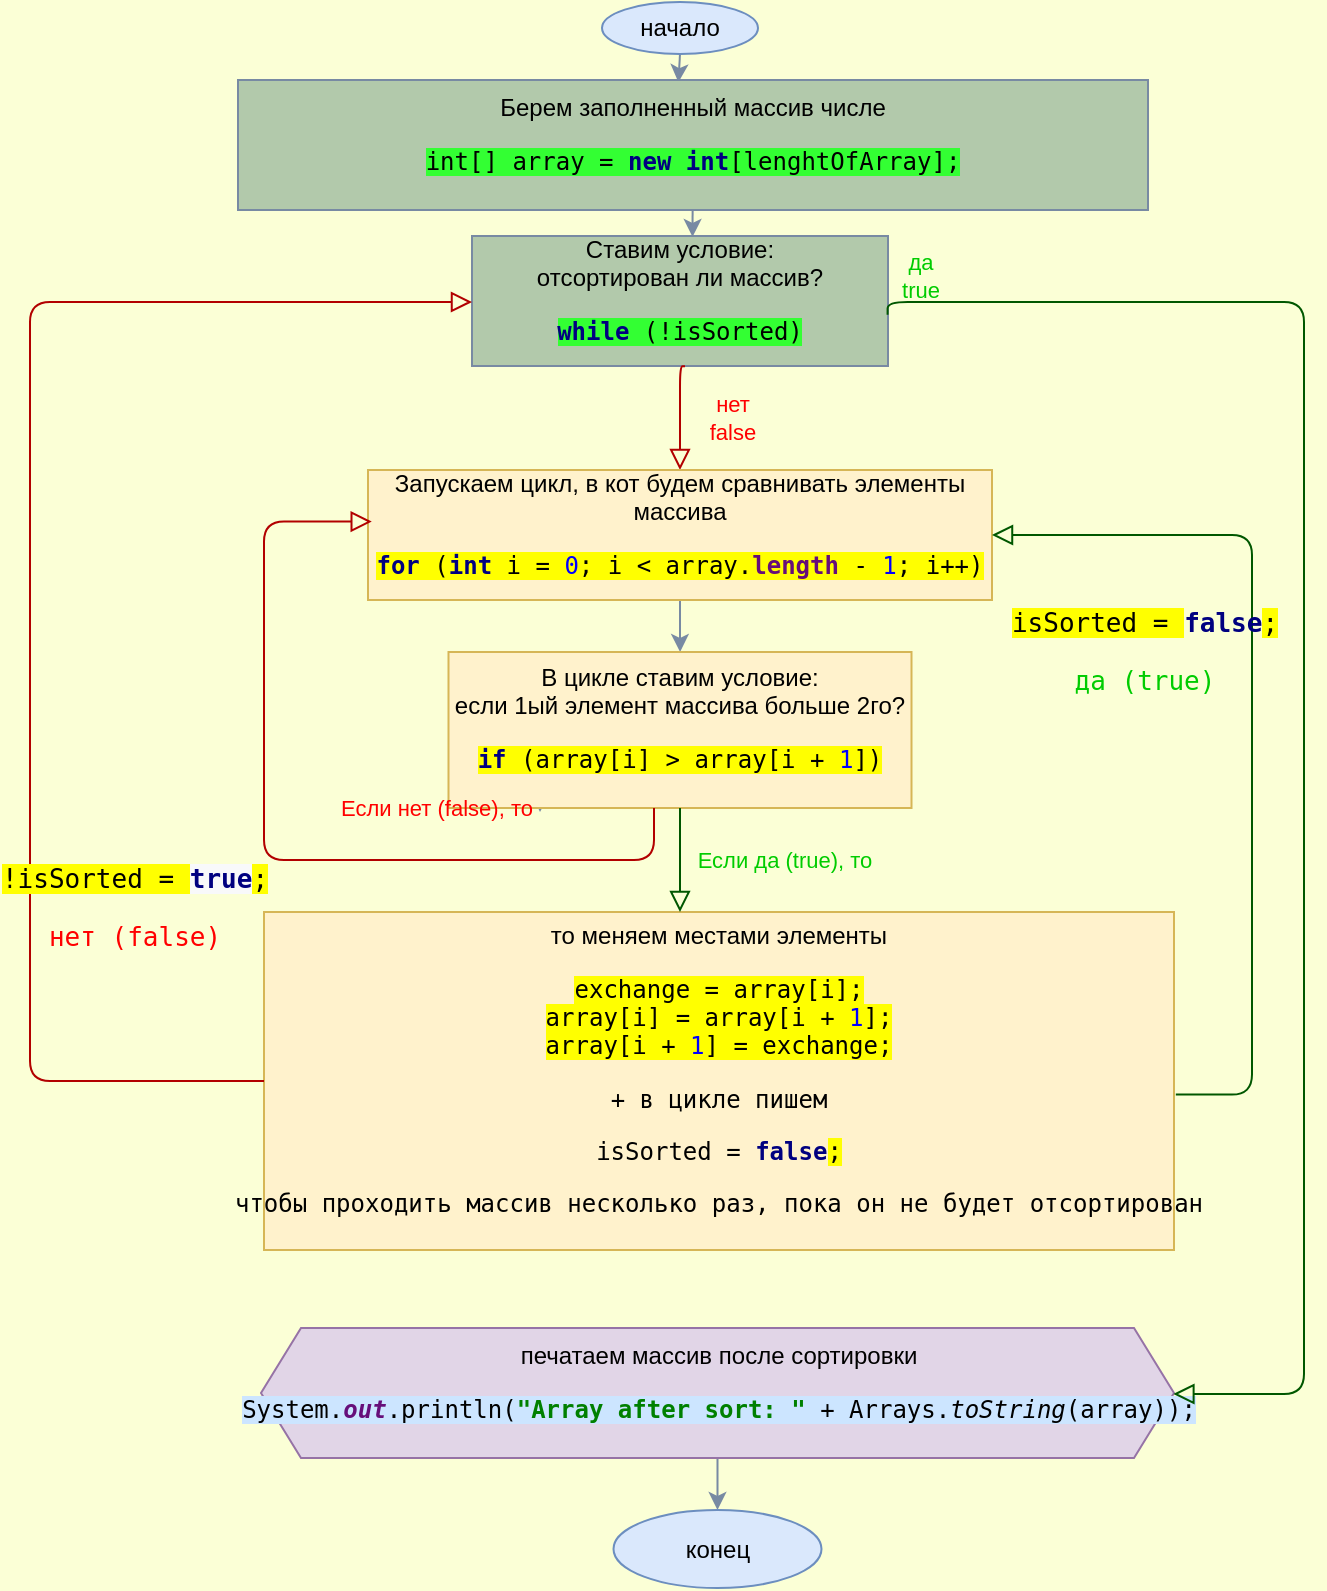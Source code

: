 <mxfile version="14.1.8" type="device"><diagram id="C5RBs43oDa-KdzZeNtuy" name="Page-1"><mxGraphModel dx="1483" dy="829" grid="1" gridSize="13" guides="0" tooltips="1" connect="1" arrows="1" fold="1" page="1" pageScale="1" pageWidth="200" pageHeight="200" background="#FBFFD6" math="0" shadow="0"><root><mxCell id="WIyWlLk6GJQsqaUBKTNV-0"/><mxCell id="WIyWlLk6GJQsqaUBKTNV-1" parent="WIyWlLk6GJQsqaUBKTNV-0"/><mxCell id="WIyWlLk6GJQsqaUBKTNV-3" value="&lt;font color=&quot;#000000&quot;&gt;Ставим условие: &lt;br&gt;отсортирован ли массив?&lt;br&gt;&lt;/font&gt;&lt;pre style=&quot;color: rgb(0 , 0 , 0) ; font-family: &amp;#34;jetbrains mono&amp;#34; , monospace&quot;&gt;&lt;span style=&quot;background-color: rgb(51 , 255 , 51)&quot;&gt;&lt;span style=&quot;color: rgb(0 , 0 , 128) ; font-weight: bold&quot;&gt;while &lt;/span&gt;(!isSorted)&lt;/span&gt;&lt;/pre&gt;" style="whiteSpace=wrap;html=1;fontSize=12;glass=0;strokeWidth=1;shadow=0;fillColor=#B2C9AB;strokeColor=#788AA3;fontColor=#46495D;" parent="WIyWlLk6GJQsqaUBKTNV-1" vertex="1"><mxGeometry x="312" y="117" width="208" height="65" as="geometry"/></mxCell><mxCell id="WIyWlLk6GJQsqaUBKTNV-4" value="Yes" style="html=1;jettySize=auto;orthogonalLoop=1;fontSize=11;endArrow=block;endFill=0;endSize=8;strokeWidth=1;shadow=0;labelBackgroundColor=none;edgeStyle=orthogonalEdgeStyle;strokeColor=#788AA3;fontColor=#46495D;" parent="WIyWlLk6GJQsqaUBKTNV-1" edge="1"><mxGeometry y="20" relative="1" as="geometry"><mxPoint as="offset"/><mxPoint x="346" y="365" as="sourcePoint"/><mxPoint x="346" y="405" as="targetPoint"/></mxGeometry></mxCell><mxCell id="WIyWlLk6GJQsqaUBKTNV-5" value="&lt;font color=&quot;#ff0000&quot;&gt;нет&lt;br&gt;false&lt;/font&gt;" style="edgeStyle=orthogonalEdgeStyle;html=1;jettySize=auto;orthogonalLoop=1;fontSize=11;endArrow=block;endFill=0;endSize=8;strokeWidth=1;shadow=0;labelBackgroundColor=none;strokeColor=#B20000;fontColor=#46495D;exitX=0.512;exitY=1.002;exitDx=0;exitDy=0;exitPerimeter=0;fillColor=#e51400;" parent="WIyWlLk6GJQsqaUBKTNV-1" source="WIyWlLk6GJQsqaUBKTNV-3" target="WIyWlLk6GJQsqaUBKTNV-7" edge="1"><mxGeometry x="0.054" y="26" relative="1" as="geometry"><mxPoint as="offset"/><mxPoint x="396" y="325" as="sourcePoint"/><Array as="points"><mxPoint x="416" y="182"/></Array></mxGeometry></mxCell><mxCell id="TNhz3M1RHce6u26l8CQq-28" value="" style="edgeStyle=orthogonalEdgeStyle;rounded=1;sketch=0;orthogonalLoop=1;jettySize=auto;html=1;shadow=0;strokeColor=#788AA3;fillColor=#B2C9AB;fontColor=#46495D;" edge="1" parent="WIyWlLk6GJQsqaUBKTNV-1" source="WIyWlLk6GJQsqaUBKTNV-7" target="TNhz3M1RHce6u26l8CQq-27"><mxGeometry relative="1" as="geometry"/></mxCell><mxCell id="WIyWlLk6GJQsqaUBKTNV-7" value="&lt;font color=&quot;#000000&quot;&gt;Запускаем цикл, в кот будем сравнивать элементы массива&lt;br&gt;&lt;/font&gt;&lt;pre style=&quot;color: rgb(0 , 0 , 0) ; font-family: &amp;#34;jetbrains mono&amp;#34; , monospace&quot;&gt;&lt;span style=&quot;background-color: rgb(255 , 255 , 0)&quot;&gt;&lt;span style=&quot;color: rgb(0 , 0 , 128) ; font-weight: bold&quot;&gt;for &lt;/span&gt;(&lt;span style=&quot;color: rgb(0 , 0 , 128) ; font-weight: bold&quot;&gt;int &lt;/span&gt;i = &lt;span style=&quot;color: rgb(0 , 0 , 255)&quot;&gt;0&lt;/span&gt;; i &amp;lt; array.&lt;span style=&quot;color: rgb(102 , 14 , 122) ; font-weight: bold&quot;&gt;length &lt;/span&gt;- &lt;span style=&quot;color: rgb(0 , 0 , 255)&quot;&gt;1&lt;/span&gt;; i++)&lt;/span&gt;&lt;/pre&gt;" style="whiteSpace=wrap;html=1;fontSize=12;glass=0;strokeWidth=1;shadow=0;fillColor=#fff2cc;strokeColor=#d6b656;" parent="WIyWlLk6GJQsqaUBKTNV-1" vertex="1"><mxGeometry x="260" y="234" width="312" height="65" as="geometry"/></mxCell><mxCell id="WIyWlLk6GJQsqaUBKTNV-11" value="&lt;font color=&quot;#000000&quot;&gt;то меняем местами элементы&lt;br&gt;&lt;/font&gt;&lt;pre style=&quot;color: rgb(0 , 0 , 0) ; font-family: &amp;#34;jetbrains mono&amp;#34; , monospace&quot;&gt;&lt;span style=&quot;background-color: rgb(255 , 255 , 0)&quot;&gt;exchange = array[i];&lt;br&gt;array[i] = array[i + &lt;span style=&quot;color: rgb(0 , 0 , 255)&quot;&gt;1&lt;/span&gt;];&lt;br&gt;array[i + &lt;span style=&quot;color: rgb(0 , 0 , 255)&quot;&gt;1&lt;/span&gt;] = exchange;&lt;/span&gt;&lt;/pre&gt;&lt;pre style=&quot;color: rgb(0 , 0 , 0) ; font-family: &amp;#34;jetbrains mono&amp;#34; , monospace&quot;&gt;&lt;span&gt;+ в цикле пишем&lt;/span&gt;&lt;/pre&gt;&lt;pre style=&quot;color: rgb(0 , 0 , 0) ; font-family: &amp;#34;jetbrains mono&amp;#34; , monospace&quot;&gt;isSorted = &lt;span style=&quot;white-space: normal ; color: rgb(0 , 0 , 128) ; font-weight: bold&quot;&gt;false&lt;/span&gt;&lt;span style=&quot;white-space: normal ; background-color: rgb(255 , 255 , 0)&quot;&gt;;&lt;/span&gt;&lt;/pre&gt;&lt;pre style=&quot;color: rgb(0 , 0 , 0) ; font-family: &amp;#34;jetbrains mono&amp;#34; , monospace&quot;&gt;&lt;pre style=&quot;font-family: &amp;#34;jetbrains mono&amp;#34; , monospace&quot;&gt;чтобы проходить массив несколько раз, пока он не будет отсортирован&lt;/pre&gt;&lt;/pre&gt;" style="whiteSpace=wrap;html=1;fontSize=12;glass=0;strokeWidth=1;shadow=0;fillColor=#fff2cc;strokeColor=#d6b656;" parent="WIyWlLk6GJQsqaUBKTNV-1" vertex="1"><mxGeometry x="208" y="455" width="455" height="169" as="geometry"/></mxCell><mxCell id="TNhz3M1RHce6u26l8CQq-10" value="" style="endArrow=classic;html=1;strokeColor=#788AA3;fillColor=#B2C9AB;fontColor=#46495D;exitX=0.5;exitY=1;exitDx=0;exitDy=0;rounded=1;entryX=0.484;entryY=0.017;entryDx=0;entryDy=0;entryPerimeter=0;" edge="1" parent="WIyWlLk6GJQsqaUBKTNV-1" source="TNhz3M1RHce6u26l8CQq-12" target="TNhz3M1RHce6u26l8CQq-13"><mxGeometry width="50" height="50" relative="1" as="geometry"><mxPoint x="416" y="26.0" as="sourcePoint"/><mxPoint x="416" y="78" as="targetPoint"/></mxGeometry></mxCell><mxCell id="TNhz3M1RHce6u26l8CQq-12" value="начало" style="ellipse;whiteSpace=wrap;html=1;strokeColor=#6c8ebf;fillColor=#dae8fc;" vertex="1" parent="WIyWlLk6GJQsqaUBKTNV-1"><mxGeometry x="377" width="78" height="26" as="geometry"/></mxCell><mxCell id="TNhz3M1RHce6u26l8CQq-13" value="&lt;font color=&quot;#000000&quot;&gt;Берем заполненный массив числе&lt;/font&gt;&lt;br&gt;&lt;pre style=&quot;color: rgb(0 , 0 , 0) ; font-family: &amp;#34;jetbrains mono&amp;#34; , monospace&quot;&gt;&lt;span style=&quot;background-color: rgb(51 , 255 , 51)&quot;&gt;int&lt;span style=&quot;font-family: &amp;#34;jetbrains mono&amp;#34; , monospace&quot;&gt;[] array = &lt;/span&gt;&lt;span style=&quot;font-family: &amp;#34;jetbrains mono&amp;#34; , monospace ; color: rgb(0 , 0 , 128) ; font-weight: bold&quot;&gt;new int&lt;/span&gt;&lt;span style=&quot;font-family: &amp;#34;jetbrains mono&amp;#34; , monospace&quot;&gt;[lenghtOfArray];&lt;/span&gt;&lt;/span&gt;&lt;/pre&gt;" style="rounded=0;whiteSpace=wrap;html=1;strokeColor=#788AA3;fillColor=#B2C9AB;fontColor=#46495D;" vertex="1" parent="WIyWlLk6GJQsqaUBKTNV-1"><mxGeometry x="195" y="39" width="455" height="65" as="geometry"/></mxCell><mxCell id="TNhz3M1RHce6u26l8CQq-27" value="&lt;font color=&quot;#000000&quot;&gt;В цикле ставим условие: &lt;br&gt;если 1ый элемент массива больше 2го?&lt;br&gt;&lt;/font&gt;&lt;pre style=&quot;color: rgb(0 , 0 , 0) ; font-family: &amp;#34;jetbrains mono&amp;#34; , monospace&quot;&gt;&lt;span style=&quot;background-color: rgb(255 , 255 , 0)&quot;&gt;&lt;span style=&quot;color: rgb(0 , 0 , 128) ; font-weight: bold&quot;&gt;if &lt;/span&gt;(array[i] &amp;gt; array[i + &lt;span style=&quot;color: rgb(0 , 0 , 255)&quot;&gt;1&lt;/span&gt;])&lt;/span&gt;&lt;/pre&gt;" style="whiteSpace=wrap;html=1;shadow=0;strokeColor=#d6b656;strokeWidth=1;fillColor=#fff2cc;glass=0;" vertex="1" parent="WIyWlLk6GJQsqaUBKTNV-1"><mxGeometry x="300.25" y="325" width="231.5" height="78" as="geometry"/></mxCell><mxCell id="TNhz3M1RHce6u26l8CQq-31" value="&lt;p style=&quot;line-height: 60%&quot;&gt;&lt;/p&gt;&lt;pre style=&quot;color: rgb(0 , 0 , 0) ; font-family: &amp;#34;jetbrains mono&amp;#34; , monospace ; font-size: 13px&quot;&gt;&lt;font style=&quot;font-size: 13px&quot;&gt;&lt;span style=&quot;background-color: rgb(255 , 255 , 0)&quot;&gt;isSorted = &lt;/span&gt;&lt;span style=&quot;color: rgb(0 , 0 , 128) ; font-weight: bold&quot;&gt;false&lt;/span&gt;&lt;span style=&quot;background-color: rgb(255 , 255 , 0)&quot;&gt;;&lt;/span&gt;&lt;br&gt;&lt;/font&gt;&lt;/pre&gt;&lt;pre style=&quot;font-family: &amp;#34;jetbrains mono&amp;#34; , monospace ; font-size: 13px&quot;&gt;&lt;font color=&quot;#00cc00&quot;&gt;да (true)&lt;/font&gt;&lt;/pre&gt;&lt;pre style=&quot;color: rgb(0 , 0 , 0) ; font-size: 12px ; font-family: &amp;#34;jetbrains mono&amp;#34; , monospace&quot;&gt;&lt;/pre&gt;&lt;p&gt;&lt;/p&gt;" style="html=1;jettySize=auto;orthogonalLoop=1;fontSize=11;endArrow=block;endFill=0;endSize=8;strokeWidth=1;shadow=0;labelBackgroundColor=none;edgeStyle=orthogonalEdgeStyle;strokeColor=#005700;fontColor=#46495D;entryX=1;entryY=0.5;entryDx=0;entryDy=0;exitX=1.002;exitY=0.54;exitDx=0;exitDy=0;exitPerimeter=0;fillColor=#008a00;" edge="1" parent="WIyWlLk6GJQsqaUBKTNV-1" source="WIyWlLk6GJQsqaUBKTNV-11" target="WIyWlLk6GJQsqaUBKTNV-7"><mxGeometry x="0.66" y="58" relative="1" as="geometry"><mxPoint as="offset"/><mxPoint x="642" y="572" as="sourcePoint"/><mxPoint x="642" y="364" as="targetPoint"/><Array as="points"><mxPoint x="702" y="546"/><mxPoint x="702" y="267"/></Array></mxGeometry></mxCell><mxCell id="TNhz3M1RHce6u26l8CQq-35" value="&lt;font color=&quot;#00cc00&quot;&gt;Если да (true), то&lt;/font&gt;" style="edgeStyle=orthogonalEdgeStyle;html=1;jettySize=auto;orthogonalLoop=1;fontSize=11;endArrow=block;endFill=0;endSize=8;strokeWidth=1;shadow=0;labelBackgroundColor=none;strokeColor=#005700;fontColor=#46495D;exitX=0.5;exitY=1;exitDx=0;exitDy=0;fillColor=#008a00;" edge="1" parent="WIyWlLk6GJQsqaUBKTNV-1" source="TNhz3M1RHce6u26l8CQq-27" target="WIyWlLk6GJQsqaUBKTNV-11"><mxGeometry y="52" relative="1" as="geometry"><mxPoint as="offset"/><mxPoint x="568.256" y="455.0" as="sourcePoint"/><mxPoint x="572" y="506.22" as="targetPoint"/><Array as="points"><mxPoint x="416" y="455"/></Array></mxGeometry></mxCell><mxCell id="TNhz3M1RHce6u26l8CQq-36" value="&lt;font color=&quot;#ff0000&quot;&gt;Если нет (false), то&lt;br&gt;&lt;/font&gt;" style="edgeStyle=orthogonalEdgeStyle;html=1;jettySize=auto;orthogonalLoop=1;fontSize=11;endArrow=block;endFill=0;endSize=8;strokeWidth=1;shadow=0;labelBackgroundColor=none;strokeColor=#B20000;fontColor=#46495D;entryX=0.006;entryY=0.397;entryDx=0;entryDy=0;fillColor=#e51400;entryPerimeter=0;" edge="1" parent="WIyWlLk6GJQsqaUBKTNV-1" source="TNhz3M1RHce6u26l8CQq-27" target="WIyWlLk6GJQsqaUBKTNV-7"><mxGeometry x="-0.393" y="-26" relative="1" as="geometry"><mxPoint as="offset"/><mxPoint x="377" y="520" as="sourcePoint"/><mxPoint x="179.87" y="555.88" as="targetPoint"/><Array as="points"><mxPoint x="403" y="429"/><mxPoint x="208" y="429"/><mxPoint x="208" y="260"/></Array></mxGeometry></mxCell><mxCell id="TNhz3M1RHce6u26l8CQq-37" value="&lt;p style=&quot;line-height: 60%&quot;&gt;&lt;/p&gt;&lt;pre style=&quot;font-family: &amp;#34;jetbrains mono&amp;#34; , monospace ; font-size: 13px&quot;&gt;&lt;font style=&quot;font-size: 13px&quot;&gt;&lt;span style=&quot;color: rgb(0 , 0 , 0) ; background-color: rgb(255 , 255 , 0)&quot;&gt;!isSorted = &lt;/span&gt;&lt;font color=&quot;#000080&quot;&gt;&lt;span style=&quot;background-color: rgb(248 , 249 , 250)&quot;&gt;&lt;b&gt;true&lt;/b&gt;&lt;/span&gt;&lt;/font&gt;&lt;span style=&quot;color: rgb(0 , 0 , 0) ; background-color: rgb(255 , 255 , 0)&quot;&gt;;&lt;/span&gt;&lt;/font&gt;&lt;/pre&gt;&lt;pre style=&quot;font-family: &amp;#34;jetbrains mono&amp;#34; , monospace ; font-size: 13px&quot;&gt;&lt;font color=&quot;#ff0000&quot;&gt;нет (false)&lt;/font&gt;&lt;/pre&gt;&lt;pre style=&quot;color: rgb(0 , 0 , 0) ; font-size: 12px ; font-family: &amp;#34;jetbrains mono&amp;#34; , monospace&quot;&gt;&lt;/pre&gt;&lt;p&gt;&lt;/p&gt;" style="html=1;jettySize=auto;orthogonalLoop=1;fontSize=11;endArrow=block;endFill=0;endSize=8;strokeWidth=1;shadow=0;labelBackgroundColor=none;edgeStyle=orthogonalEdgeStyle;strokeColor=#B20000;fontColor=#46495D;entryX=0;entryY=0.5;entryDx=0;entryDy=0;exitX=0;exitY=0.5;exitDx=0;exitDy=0;fillColor=#e51400;" edge="1" parent="WIyWlLk6GJQsqaUBKTNV-1" source="WIyWlLk6GJQsqaUBKTNV-11" target="WIyWlLk6GJQsqaUBKTNV-3"><mxGeometry x="-0.441" y="-52" relative="1" as="geometry"><mxPoint as="offset"/><mxPoint x="104.91" y="623.74" as="sourcePoint"/><mxPoint x="13.0" y="312" as="targetPoint"/><Array as="points"><mxPoint x="91" y="540"/><mxPoint x="91" y="150"/><mxPoint x="312" y="150"/></Array></mxGeometry></mxCell><mxCell id="TNhz3M1RHce6u26l8CQq-61" value="" style="edgeStyle=orthogonalEdgeStyle;rounded=1;sketch=0;orthogonalLoop=1;jettySize=auto;html=1;shadow=0;strokeColor=#788AA3;fillColor=#B2C9AB;fontColor=#46495D;" edge="1" parent="WIyWlLk6GJQsqaUBKTNV-1" source="TNhz3M1RHce6u26l8CQq-58" target="TNhz3M1RHce6u26l8CQq-60"><mxGeometry relative="1" as="geometry"/></mxCell><mxCell id="TNhz3M1RHce6u26l8CQq-58" value="&lt;span&gt;печатаем массив после сортировки&lt;/span&gt;&lt;br&gt;&lt;pre style=&quot;font-family: &amp;#34;jetbrains mono&amp;#34; , monospace&quot;&gt;&lt;span style=&quot;background-color: rgb(204 , 229 , 255)&quot;&gt;System.&lt;span style=&quot;color: rgb(102 , 14 , 122) ; font-weight: bold ; font-style: italic&quot;&gt;out&lt;/span&gt;.println(&lt;span style=&quot;color: rgb(0 , 128 , 0) ; font-weight: bold&quot;&gt;&quot;Array after sort: &quot; &lt;/span&gt;+ Arrays.&lt;span style=&quot;font-style: italic&quot;&gt;toString&lt;/span&gt;(array));&lt;/span&gt;&lt;/pre&gt;" style="shape=hexagon;perimeter=hexagonPerimeter2;whiteSpace=wrap;html=1;fixedSize=1;shadow=0;strokeColor=#9673a6;strokeWidth=1;fillColor=#e1d5e7;glass=0;" vertex="1" parent="WIyWlLk6GJQsqaUBKTNV-1"><mxGeometry x="206.5" y="663" width="456.5" height="65" as="geometry"/></mxCell><mxCell id="TNhz3M1RHce6u26l8CQq-60" value="конец" style="ellipse;whiteSpace=wrap;html=1;shadow=0;strokeColor=#6c8ebf;strokeWidth=1;fillColor=#dae8fc;glass=0;" vertex="1" parent="WIyWlLk6GJQsqaUBKTNV-1"><mxGeometry x="382.75" y="754" width="104" height="39" as="geometry"/></mxCell><mxCell id="TNhz3M1RHce6u26l8CQq-68" value="&lt;font color=&quot;#00cc00&quot;&gt;да&lt;br&gt;true&lt;/font&gt;" style="edgeStyle=orthogonalEdgeStyle;html=1;jettySize=auto;orthogonalLoop=1;fontSize=11;endArrow=block;endFill=0;endSize=8;strokeWidth=1;shadow=0;labelBackgroundColor=none;strokeColor=#005700;fontColor=#46495D;exitX=0.999;exitY=0.606;exitDx=0;exitDy=0;exitPerimeter=0;fillColor=#008a00;" edge="1" parent="WIyWlLk6GJQsqaUBKTNV-1" source="WIyWlLk6GJQsqaUBKTNV-3" target="TNhz3M1RHce6u26l8CQq-58"><mxGeometry x="-0.946" y="13" relative="1" as="geometry"><mxPoint as="offset"/><mxPoint x="623.996" y="182.78" as="sourcePoint"/><mxPoint x="627.74" y="234" as="targetPoint"/><Array as="points"><mxPoint x="520" y="150"/><mxPoint x="728" y="150"/><mxPoint x="728" y="696"/></Array></mxGeometry></mxCell><mxCell id="TNhz3M1RHce6u26l8CQq-71" value="" style="endArrow=classic;html=1;strokeColor=#788AA3;fillColor=#B2C9AB;fontColor=#46495D;rounded=1;entryX=0.53;entryY=0.007;entryDx=0;entryDy=0;entryPerimeter=0;" edge="1" parent="WIyWlLk6GJQsqaUBKTNV-1" source="TNhz3M1RHce6u26l8CQq-13" target="WIyWlLk6GJQsqaUBKTNV-3"><mxGeometry width="50" height="50" relative="1" as="geometry"><mxPoint x="429.0" y="39.0" as="sourcePoint"/><mxPoint x="428.22" y="53.105" as="targetPoint"/></mxGeometry></mxCell></root></mxGraphModel></diagram></mxfile>